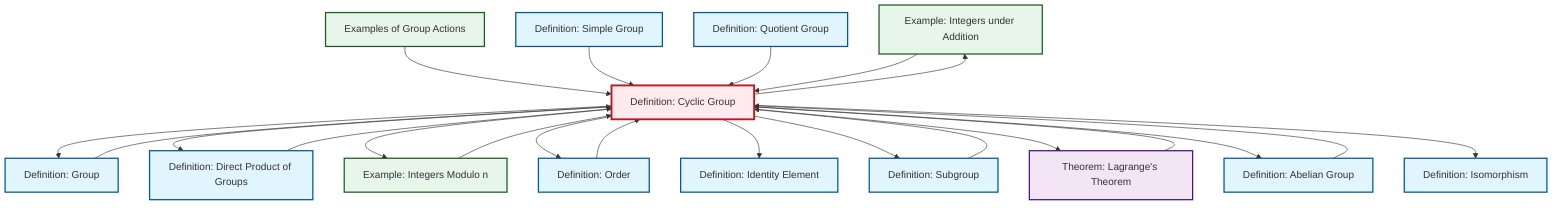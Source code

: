 graph TD
    classDef definition fill:#e1f5fe,stroke:#01579b,stroke-width:2px
    classDef theorem fill:#f3e5f5,stroke:#4a148c,stroke-width:2px
    classDef axiom fill:#fff3e0,stroke:#e65100,stroke-width:2px
    classDef example fill:#e8f5e9,stroke:#1b5e20,stroke-width:2px
    classDef current fill:#ffebee,stroke:#b71c1c,stroke-width:3px
    ex-integers-addition["Example: Integers under Addition"]:::example
    def-abelian-group["Definition: Abelian Group"]:::definition
    def-direct-product["Definition: Direct Product of Groups"]:::definition
    def-isomorphism["Definition: Isomorphism"]:::definition
    def-group["Definition: Group"]:::definition
    def-simple-group["Definition: Simple Group"]:::definition
    thm-lagrange["Theorem: Lagrange's Theorem"]:::theorem
    ex-quotient-integers-mod-n["Example: Integers Modulo n"]:::example
    def-cyclic-group["Definition: Cyclic Group"]:::definition
    def-order["Definition: Order"]:::definition
    ex-group-action-examples["Examples of Group Actions"]:::example
    def-quotient-group["Definition: Quotient Group"]:::definition
    def-subgroup["Definition: Subgroup"]:::definition
    def-identity-element["Definition: Identity Element"]:::definition
    def-cyclic-group --> def-group
    def-cyclic-group --> def-direct-product
    def-order --> def-cyclic-group
    def-abelian-group --> def-cyclic-group
    thm-lagrange --> def-cyclic-group
    ex-group-action-examples --> def-cyclic-group
    def-simple-group --> def-cyclic-group
    def-cyclic-group --> ex-quotient-integers-mod-n
    def-cyclic-group --> def-order
    def-quotient-group --> def-cyclic-group
    def-group --> def-cyclic-group
    def-cyclic-group --> def-identity-element
    def-cyclic-group --> def-subgroup
    def-cyclic-group --> thm-lagrange
    ex-integers-addition --> def-cyclic-group
    ex-quotient-integers-mod-n --> def-cyclic-group
    def-cyclic-group --> def-abelian-group
    def-cyclic-group --> def-isomorphism
    def-subgroup --> def-cyclic-group
    def-direct-product --> def-cyclic-group
    def-cyclic-group --> ex-integers-addition
    class def-cyclic-group current